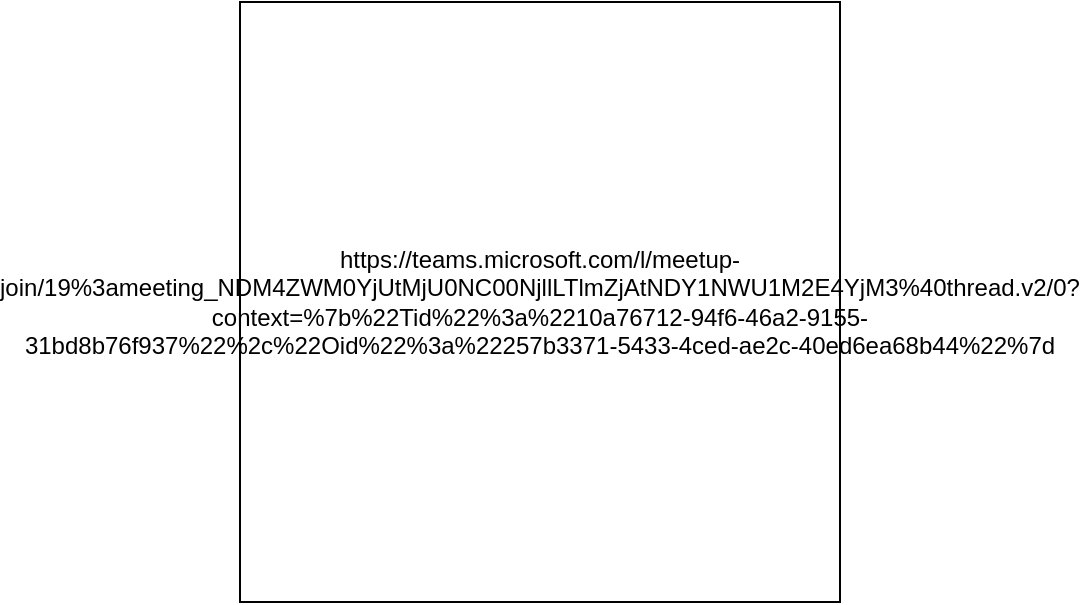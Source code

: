 <mxfile version="28.0.7">
  <diagram name="Página-1" id="LPzA1EdKOrGCX12UJips">
    <mxGraphModel dx="872" dy="421" grid="1" gridSize="10" guides="1" tooltips="1" connect="1" arrows="1" fold="1" page="1" pageScale="1" pageWidth="827" pageHeight="1169" math="0" shadow="0">
      <root>
        <mxCell id="0" />
        <mxCell id="1" parent="0" />
        <mxCell id="sPbjKGvhv6Vsv670f3T3-1" value="&lt;div&gt;https://teams.microsoft.com/l/meetup-join/19%3ameeting_NDM4ZWM0YjUtMjU0NC00NjllLTlmZjAtNDY1NWU1M2E4YjM3%40thread.v2/0?context=%7b%22Tid%22%3a%2210a76712-94f6-46a2-9155-31bd8b76f937%22%2c%22Oid%22%3a%22257b3371-5433-4ced-ae2c-40ed6ea68b44%22%7d&lt;/div&gt;" style="whiteSpace=wrap;html=1;aspect=fixed;" parent="1" vertex="1">
          <mxGeometry x="240" y="420" width="300" height="300" as="geometry" />
        </mxCell>
      </root>
    </mxGraphModel>
  </diagram>
</mxfile>
